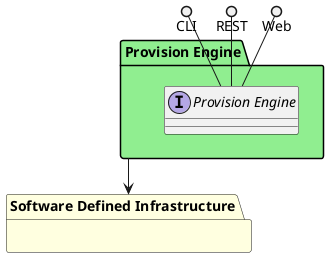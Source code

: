 @startuml


package "Software Defined Infrastructure" #lightyellow {

}


package "Provision Engine" #lightgreen {

    interface "Provision Engine" as i {
    
    }
}

CLI ()-- i
REST ()-- i
Web ()-- i

package "Provision Engine" #lightgreen {


}


    "Provision Engine" --> "Software Defined Infrastructure"


@enduml
